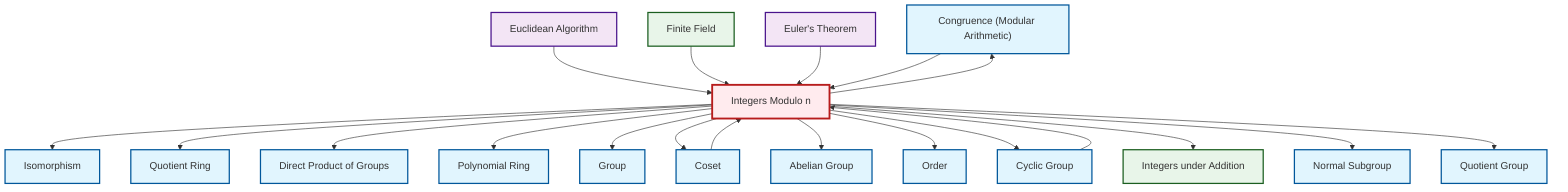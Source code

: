 graph TD
    classDef definition fill:#e1f5fe,stroke:#01579b,stroke-width:2px
    classDef theorem fill:#f3e5f5,stroke:#4a148c,stroke-width:2px
    classDef axiom fill:#fff3e0,stroke:#e65100,stroke-width:2px
    classDef example fill:#e8f5e9,stroke:#1b5e20,stroke-width:2px
    classDef current fill:#ffebee,stroke:#b71c1c,stroke-width:3px
    def-order["Order"]:::definition
    def-congruence["Congruence (Modular Arithmetic)"]:::definition
    def-group["Group"]:::definition
    def-cyclic-group["Cyclic Group"]:::definition
    ex-finite-field["Finite Field"]:::example
    def-normal-subgroup["Normal Subgroup"]:::definition
    def-abelian-group["Abelian Group"]:::definition
    def-quotient-group["Quotient Group"]:::definition
    def-quotient-ring["Quotient Ring"]:::definition
    ex-integers-addition["Integers under Addition"]:::example
    thm-euclidean-algorithm["Euclidean Algorithm"]:::theorem
    ex-quotient-integers-mod-n["Integers Modulo n"]:::example
    def-coset["Coset"]:::definition
    def-direct-product["Direct Product of Groups"]:::definition
    thm-euler["Euler's Theorem"]:::theorem
    def-isomorphism["Isomorphism"]:::definition
    def-polynomial-ring["Polynomial Ring"]:::definition
    ex-quotient-integers-mod-n --> def-isomorphism
    thm-euclidean-algorithm --> ex-quotient-integers-mod-n
    ex-finite-field --> ex-quotient-integers-mod-n
    def-coset --> ex-quotient-integers-mod-n
    thm-euler --> ex-quotient-integers-mod-n
    ex-quotient-integers-mod-n --> def-quotient-ring
    ex-quotient-integers-mod-n --> def-direct-product
    ex-quotient-integers-mod-n --> def-congruence
    ex-quotient-integers-mod-n --> def-polynomial-ring
    ex-quotient-integers-mod-n --> def-group
    ex-quotient-integers-mod-n --> def-coset
    ex-quotient-integers-mod-n --> def-abelian-group
    ex-quotient-integers-mod-n --> def-order
    def-congruence --> ex-quotient-integers-mod-n
    ex-quotient-integers-mod-n --> def-cyclic-group
    def-cyclic-group --> ex-quotient-integers-mod-n
    ex-quotient-integers-mod-n --> ex-integers-addition
    ex-quotient-integers-mod-n --> def-normal-subgroup
    ex-quotient-integers-mod-n --> def-quotient-group
    class ex-quotient-integers-mod-n current